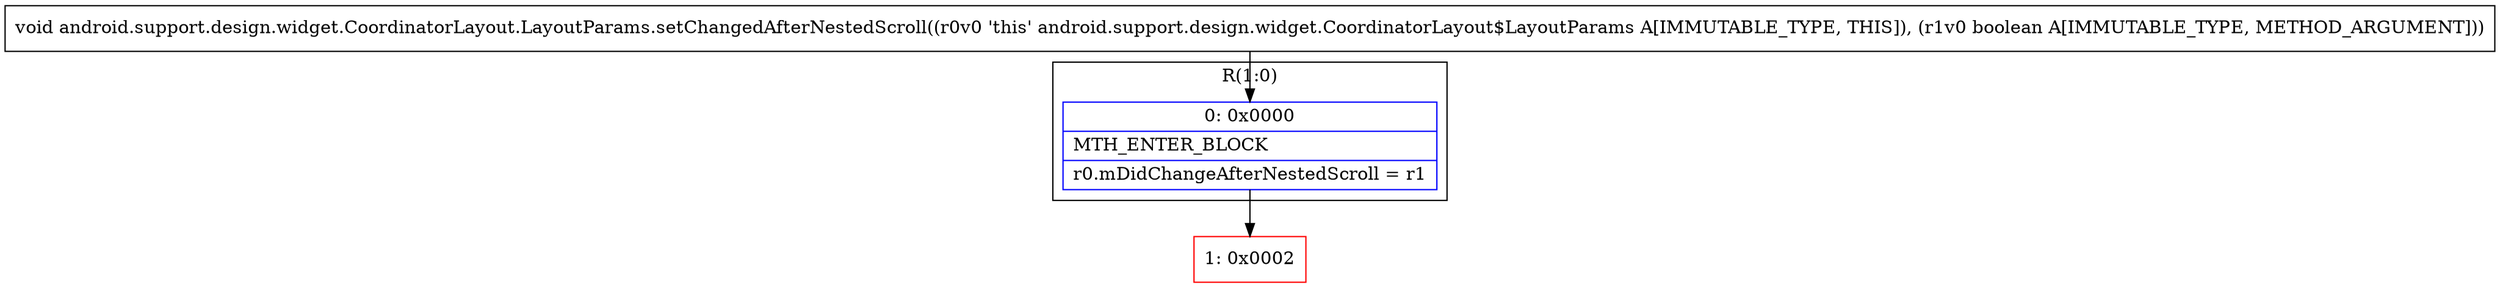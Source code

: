digraph "CFG forandroid.support.design.widget.CoordinatorLayout.LayoutParams.setChangedAfterNestedScroll(Z)V" {
subgraph cluster_Region_2083982050 {
label = "R(1:0)";
node [shape=record,color=blue];
Node_0 [shape=record,label="{0\:\ 0x0000|MTH_ENTER_BLOCK\l|r0.mDidChangeAfterNestedScroll = r1\l}"];
}
Node_1 [shape=record,color=red,label="{1\:\ 0x0002}"];
MethodNode[shape=record,label="{void android.support.design.widget.CoordinatorLayout.LayoutParams.setChangedAfterNestedScroll((r0v0 'this' android.support.design.widget.CoordinatorLayout$LayoutParams A[IMMUTABLE_TYPE, THIS]), (r1v0 boolean A[IMMUTABLE_TYPE, METHOD_ARGUMENT])) }"];
MethodNode -> Node_0;
Node_0 -> Node_1;
}

